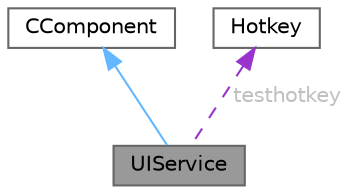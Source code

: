 digraph "UIService"
{
 // LATEX_PDF_SIZE
  bgcolor="transparent";
  edge [fontname=Helvetica,fontsize=10,labelfontname=Helvetica,labelfontsize=10];
  node [fontname=Helvetica,fontsize=10,shape=box,height=0.2,width=0.4];
  Node1 [id="Node000001",label="UIService",height=0.2,width=0.4,color="gray40", fillcolor="grey60", style="filled", fontcolor="black",tooltip="A service for managing and rendering the user interface (UI) in the game."];
  Node2 -> Node1 [id="edge1_Node000001_Node000002",dir="back",color="steelblue1",style="solid",tooltip=" "];
  Node2 [id="Node000002",label="CComponent",height=0.2,width=0.4,color="gray40", fillcolor="white", style="filled",URL="$d4/da1/classCComponent.html",tooltip="A base class for components in the Xenon system."];
  Node3 -> Node1 [id="edge2_Node000001_Node000003",dir="back",color="darkorchid3",style="dashed",tooltip=" ",label=" testhotkey",fontcolor="grey" ];
  Node3 [id="Node000003",label="Hotkey",height=0.2,width=0.4,color="gray40", fillcolor="white", style="filled",URL="$d5/dc3/structHotkey.html",tooltip=" "];
}
